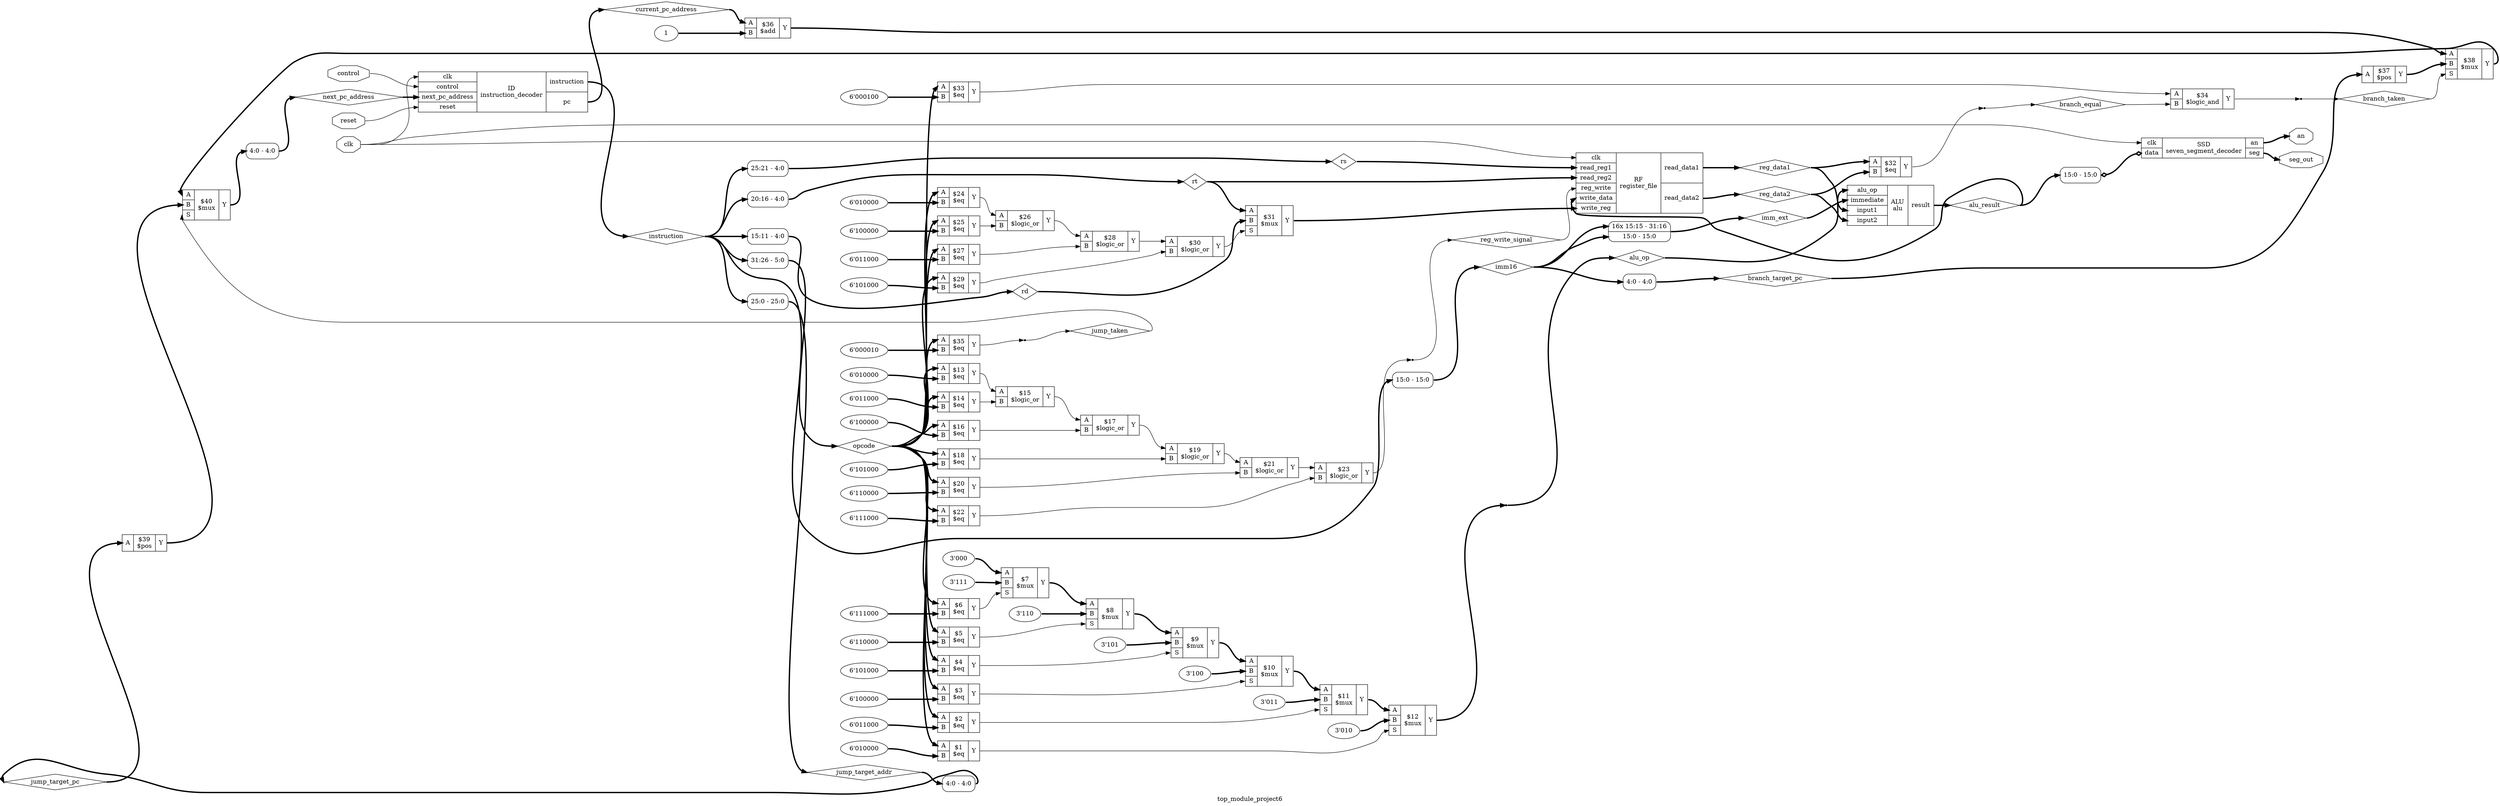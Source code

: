 digraph "top_module_project6" {
label="top_module_project6";
rankdir="LR";
remincross=true;
n41 [ shape=diamond, label="jump_target_pc", color="black", fontcolor="black" ];
n42 [ shape=diamond, label="branch_target_pc", color="black", fontcolor="black" ];
n43 [ shape=diamond, label="jump_taken", color="black", fontcolor="black" ];
n44 [ shape=diamond, label="branch_taken", color="black", fontcolor="black" ];
n45 [ shape=diamond, label="branch_equal", color="black", fontcolor="black" ];
n46 [ shape=diamond, label="alu_result", color="black", fontcolor="black" ];
n47 [ shape=diamond, label="reg_write_signal", color="black", fontcolor="black" ];
n48 [ shape=diamond, label="alu_op", color="black", fontcolor="black" ];
n49 [ shape=diamond, label="reg_data2", color="black", fontcolor="black" ];
n50 [ shape=diamond, label="reg_data1", color="black", fontcolor="black" ];
n51 [ shape=diamond, label="imm_ext", color="black", fontcolor="black" ];
n52 [ shape=diamond, label="jump_target_addr", color="black", fontcolor="black" ];
n53 [ shape=diamond, label="imm16", color="black", fontcolor="black" ];
n54 [ shape=diamond, label="rd", color="black", fontcolor="black" ];
n55 [ shape=diamond, label="rt", color="black", fontcolor="black" ];
n56 [ shape=diamond, label="rs", color="black", fontcolor="black" ];
n57 [ shape=diamond, label="opcode", color="black", fontcolor="black" ];
n58 [ shape=diamond, label="instruction", color="black", fontcolor="black" ];
n59 [ shape=diamond, label="next_pc_address", color="black", fontcolor="black" ];
n60 [ shape=diamond, label="current_pc_address", color="black", fontcolor="black" ];
n61 [ shape=octagon, label="an", color="black", fontcolor="black" ];
n62 [ shape=octagon, label="seg_out", color="black", fontcolor="black" ];
n63 [ shape=octagon, label="control", color="black", fontcolor="black" ];
n64 [ shape=octagon, label="reset", color="black", fontcolor="black" ];
n65 [ shape=octagon, label="clk", color="black", fontcolor="black" ];
c68 [ shape=record, label="{{<p65> clk|<p66> data}|SSD\nseven_segment_decoder|{<p61> an|<p67> seg}}",  ];
x0 [ shape=record, style=rounded, label="<s0> 15:0 - 15:0 ", color="black", fontcolor="black" ];
x0:e -> c68:p66:w [arrowhead=odiamond, arrowtail=odiamond, dir=both, color="black", fontcolor="black", style="setlinewidth(3)", label=""];
c73 [ shape=record, label="{{<p69> A|<p70> B|<p71> S}|$40\n$mux|{<p72> Y}}",  ];
c74 [ shape=record, label="{{<p69> A}|$39\n$pos|{<p72> Y}}",  ];
c75 [ shape=record, label="{{<p69> A|<p70> B|<p71> S}|$38\n$mux|{<p72> Y}}",  ];
c76 [ shape=record, label="{{<p69> A}|$37\n$pos|{<p72> Y}}",  ];
v1 [ label="1" ];
c77 [ shape=record, label="{{<p69> A|<p70> B}|$36\n$add|{<p72> Y}}",  ];
v2 [ label="6'000010" ];
c78 [ shape=record, label="{{<p69> A|<p70> B}|$35\n$eq|{<p72> Y}}",  ];
c79 [ shape=record, label="{{<p69> A|<p70> B}|$34\n$logic_and|{<p72> Y}}",  ];
v3 [ label="6'000100" ];
c80 [ shape=record, label="{{<p69> A|<p70> B}|$33\n$eq|{<p72> Y}}",  ];
c81 [ shape=record, label="{{<p69> A|<p70> B}|$32\n$eq|{<p72> Y}}",  ];
c86 [ shape=record, label="{{<p48> alu_op|<p82> immediate|<p83> input1|<p84> input2}|ALU\nalu|{<p85> result}}",  ];
c87 [ shape=record, label="{{<p69> A|<p70> B|<p71> S}|$31\n$mux|{<p72> Y}}",  ];
c88 [ shape=record, label="{{<p69> A|<p70> B}|$30\n$logic_or|{<p72> Y}}",  ];
v4 [ label="6'101000" ];
c89 [ shape=record, label="{{<p69> A|<p70> B}|$29\n$eq|{<p72> Y}}",  ];
c90 [ shape=record, label="{{<p69> A|<p70> B}|$28\n$logic_or|{<p72> Y}}",  ];
v5 [ label="6'011000" ];
c91 [ shape=record, label="{{<p69> A|<p70> B}|$27\n$eq|{<p72> Y}}",  ];
c92 [ shape=record, label="{{<p69> A|<p70> B}|$26\n$logic_or|{<p72> Y}}",  ];
v6 [ label="6'100000" ];
c93 [ shape=record, label="{{<p69> A|<p70> B}|$25\n$eq|{<p72> Y}}",  ];
v7 [ label="6'010000" ];
c94 [ shape=record, label="{{<p69> A|<p70> B}|$24\n$eq|{<p72> Y}}",  ];
c102 [ shape=record, label="{{<p65> clk|<p95> read_reg1|<p96> read_reg2|<p97> reg_write|<p98> write_data|<p99> write_reg}|RF\nregister_file|{<p100> read_data1|<p101> read_data2}}",  ];
c103 [ shape=record, label="{{<p69> A|<p70> B}|$23\n$logic_or|{<p72> Y}}",  ];
v8 [ label="6'111000" ];
c104 [ shape=record, label="{{<p69> A|<p70> B}|$22\n$eq|{<p72> Y}}",  ];
c105 [ shape=record, label="{{<p69> A|<p70> B}|$21\n$logic_or|{<p72> Y}}",  ];
v9 [ label="6'110000" ];
c106 [ shape=record, label="{{<p69> A|<p70> B}|$20\n$eq|{<p72> Y}}",  ];
c107 [ shape=record, label="{{<p69> A|<p70> B}|$19\n$logic_or|{<p72> Y}}",  ];
v10 [ label="6'101000" ];
c108 [ shape=record, label="{{<p69> A|<p70> B}|$18\n$eq|{<p72> Y}}",  ];
c109 [ shape=record, label="{{<p69> A|<p70> B}|$17\n$logic_or|{<p72> Y}}",  ];
v11 [ label="6'100000" ];
c110 [ shape=record, label="{{<p69> A|<p70> B}|$16\n$eq|{<p72> Y}}",  ];
c111 [ shape=record, label="{{<p69> A|<p70> B}|$15\n$logic_or|{<p72> Y}}",  ];
v12 [ label="6'011000" ];
c112 [ shape=record, label="{{<p69> A|<p70> B}|$14\n$eq|{<p72> Y}}",  ];
v13 [ label="6'010000" ];
c113 [ shape=record, label="{{<p69> A|<p70> B}|$13\n$eq|{<p72> Y}}",  ];
v14 [ label="3'010" ];
c114 [ shape=record, label="{{<p69> A|<p70> B|<p71> S}|$12\n$mux|{<p72> Y}}",  ];
v15 [ label="3'011" ];
c115 [ shape=record, label="{{<p69> A|<p70> B|<p71> S}|$11\n$mux|{<p72> Y}}",  ];
v16 [ label="3'100" ];
c116 [ shape=record, label="{{<p69> A|<p70> B|<p71> S}|$10\n$mux|{<p72> Y}}",  ];
v17 [ label="3'101" ];
c117 [ shape=record, label="{{<p69> A|<p70> B|<p71> S}|$9\n$mux|{<p72> Y}}",  ];
v18 [ label="3'110" ];
c118 [ shape=record, label="{{<p69> A|<p70> B|<p71> S}|$8\n$mux|{<p72> Y}}",  ];
v19 [ label="3'111" ];
v20 [ label="3'000" ];
c119 [ shape=record, label="{{<p69> A|<p70> B|<p71> S}|$7\n$mux|{<p72> Y}}",  ];
v21 [ label="6'111000" ];
c120 [ shape=record, label="{{<p69> A|<p70> B}|$6\n$eq|{<p72> Y}}",  ];
v22 [ label="6'110000" ];
c121 [ shape=record, label="{{<p69> A|<p70> B}|$5\n$eq|{<p72> Y}}",  ];
v23 [ label="6'101000" ];
c122 [ shape=record, label="{{<p69> A|<p70> B}|$4\n$eq|{<p72> Y}}",  ];
v24 [ label="6'100000" ];
c123 [ shape=record, label="{{<p69> A|<p70> B}|$3\n$eq|{<p72> Y}}",  ];
v25 [ label="6'011000" ];
c124 [ shape=record, label="{{<p69> A|<p70> B}|$2\n$eq|{<p72> Y}}",  ];
v26 [ label="6'010000" ];
c125 [ shape=record, label="{{<p69> A|<p70> B}|$1\n$eq|{<p72> Y}}",  ];
c127 [ shape=record, label="{{<p65> clk|<p63> control|<p59> next_pc_address|<p64> reset}|ID\ninstruction_decoder|{<p58> instruction|<p126> pc}}",  ];
x27 [ shape=record, style=rounded, label="<s0> 31:26 - 5:0 ", color="black", fontcolor="black" ];
x28 [ shape=record, style=rounded, label="<s0> 25:21 - 4:0 ", color="black", fontcolor="black" ];
x29 [ shape=record, style=rounded, label="<s0> 20:16 - 4:0 ", color="black", fontcolor="black" ];
x30 [ shape=record, style=rounded, label="<s0> 15:11 - 4:0 ", color="black", fontcolor="black" ];
x31 [ shape=record, style=rounded, label="<s0> 15:0 - 15:0 ", color="black", fontcolor="black" ];
x32 [ shape=record, style=rounded, label="<s0> 25:0 - 25:0 ", color="black", fontcolor="black" ];
x33 [ shape=record, style=rounded, label="<s16> 16x 15:15 - 31:16 |<s0> 15:0 - 15:0 ", color="black", fontcolor="black" ];
x34 [shape=point, ];
x35 [shape=point, ];
x36 [shape=point, ];
x37 [shape=point, ];
x38 [shape=point, ];
x39 [ shape=record, style=rounded, label="<s0> 4:0 - 4:0 ", color="black", fontcolor="black" ];
x40 [ shape=record, style=rounded, label="<s0> 4:0 - 4:0 ", color="black", fontcolor="black" ];
x41 [ shape=record, style=rounded, label="<s0> 4:0 - 4:0 ", color="black", fontcolor="black" ];
c73:p72:e -> x41:s0:w [color="black", fontcolor="black", style="setlinewidth(3)", label=""];
c87:p72:e -> c102:p99:w [color="black", fontcolor="black", style="setlinewidth(3)", label=""];
c88:p72:e -> c87:p71:w [color="black", fontcolor="black", label=""];
c89:p72:e -> c88:p70:w [color="black", fontcolor="black", label=""];
c90:p72:e -> c88:p69:w [color="black", fontcolor="black", label=""];
c91:p72:e -> c90:p70:w [color="black", fontcolor="black", label=""];
c92:p72:e -> c90:p69:w [color="black", fontcolor="black", label=""];
c93:p72:e -> c92:p70:w [color="black", fontcolor="black", label=""];
c94:p72:e -> c92:p69:w [color="black", fontcolor="black", label=""];
c103:p72:e -> x35:w [color="black", fontcolor="black", label=""];
c104:p72:e -> c103:p70:w [color="black", fontcolor="black", label=""];
c74:p72:e -> c73:p70:w [color="black", fontcolor="black", style="setlinewidth(3)", label=""];
c105:p72:e -> c103:p69:w [color="black", fontcolor="black", label=""];
c106:p72:e -> c105:p70:w [color="black", fontcolor="black", label=""];
c107:p72:e -> c105:p69:w [color="black", fontcolor="black", label=""];
c108:p72:e -> c107:p70:w [color="black", fontcolor="black", label=""];
c109:p72:e -> c107:p69:w [color="black", fontcolor="black", label=""];
c110:p72:e -> c109:p70:w [color="black", fontcolor="black", label=""];
c111:p72:e -> c109:p69:w [color="black", fontcolor="black", label=""];
c112:p72:e -> c111:p70:w [color="black", fontcolor="black", label=""];
c113:p72:e -> c111:p69:w [color="black", fontcolor="black", label=""];
c114:p72:e -> x34:w [color="black", fontcolor="black", style="setlinewidth(3)", label=""];
c75:p72:e -> c73:p69:w [color="black", fontcolor="black", style="setlinewidth(3)", label=""];
c115:p72:e -> c114:p69:w [color="black", fontcolor="black", style="setlinewidth(3)", label=""];
c116:p72:e -> c115:p69:w [color="black", fontcolor="black", style="setlinewidth(3)", label=""];
c117:p72:e -> c116:p69:w [color="black", fontcolor="black", style="setlinewidth(3)", label=""];
c118:p72:e -> c117:p69:w [color="black", fontcolor="black", style="setlinewidth(3)", label=""];
c119:p72:e -> c118:p69:w [color="black", fontcolor="black", style="setlinewidth(3)", label=""];
c120:p72:e -> c119:p71:w [color="black", fontcolor="black", label=""];
c121:p72:e -> c118:p71:w [color="black", fontcolor="black", label=""];
c122:p72:e -> c117:p71:w [color="black", fontcolor="black", label=""];
c123:p72:e -> c116:p71:w [color="black", fontcolor="black", label=""];
c124:p72:e -> c115:p71:w [color="black", fontcolor="black", label=""];
c76:p72:e -> c75:p70:w [color="black", fontcolor="black", style="setlinewidth(3)", label=""];
c125:p72:e -> c114:p71:w [color="black", fontcolor="black", label=""];
x40:e -> n41:w [color="black", fontcolor="black", style="setlinewidth(3)", label=""];
n41:e -> c74:p69:w [color="black", fontcolor="black", style="setlinewidth(3)", label=""];
x39:e -> n42:w [color="black", fontcolor="black", style="setlinewidth(3)", label=""];
n42:e -> c76:p69:w [color="black", fontcolor="black", style="setlinewidth(3)", label=""];
x38:e -> n43:w [color="black", fontcolor="black", label=""];
n43:e -> c73:p71:w [color="black", fontcolor="black", label=""];
x37:e -> n44:w [color="black", fontcolor="black", label=""];
n44:e -> c75:p71:w [color="black", fontcolor="black", label=""];
x36:e -> n45:w [color="black", fontcolor="black", label=""];
n45:e -> c79:p70:w [color="black", fontcolor="black", label=""];
c86:p85:e -> n46:w [color="black", fontcolor="black", style="setlinewidth(3)", label=""];
n46:e -> c102:p98:w [color="black", fontcolor="black", style="setlinewidth(3)", label=""];
n46:e -> x0:s0:w [color="black", fontcolor="black", style="setlinewidth(3)", label=""];
x35:e -> n47:w [color="black", fontcolor="black", label=""];
n47:e -> c102:p97:w [color="black", fontcolor="black", label=""];
x34:e -> n48:w [color="black", fontcolor="black", style="setlinewidth(3)", label=""];
n48:e -> c86:p48:w [color="black", fontcolor="black", style="setlinewidth(3)", label=""];
c102:p101:e -> n49:w [color="black", fontcolor="black", style="setlinewidth(3)", label=""];
n49:e -> c81:p70:w [color="black", fontcolor="black", style="setlinewidth(3)", label=""];
n49:e -> c86:p84:w [color="black", fontcolor="black", style="setlinewidth(3)", label=""];
c77:p72:e -> c75:p69:w [color="black", fontcolor="black", style="setlinewidth(3)", label=""];
c102:p100:e -> n50:w [color="black", fontcolor="black", style="setlinewidth(3)", label=""];
n50:e -> c81:p69:w [color="black", fontcolor="black", style="setlinewidth(3)", label=""];
n50:e -> c86:p83:w [color="black", fontcolor="black", style="setlinewidth(3)", label=""];
x33:e -> n51:w [color="black", fontcolor="black", style="setlinewidth(3)", label=""];
n51:e -> c86:p82:w [color="black", fontcolor="black", style="setlinewidth(3)", label=""];
x32:e -> n52:w [color="black", fontcolor="black", style="setlinewidth(3)", label=""];
n52:e -> x40:s0:w [color="black", fontcolor="black", style="setlinewidth(3)", label=""];
x31:e -> n53:w [color="black", fontcolor="black", style="setlinewidth(3)", label=""];
n53:e -> x33:s0:w [color="black", fontcolor="black", style="setlinewidth(3)", label=""];
n53:e -> x33:s16:w [color="black", fontcolor="black", style="setlinewidth(3)", label=""];
n53:e -> x39:s0:w [color="black", fontcolor="black", style="setlinewidth(3)", label=""];
x30:e -> n54:w [color="black", fontcolor="black", style="setlinewidth(3)", label=""];
n54:e -> c87:p70:w [color="black", fontcolor="black", style="setlinewidth(3)", label=""];
x29:e -> n55:w [color="black", fontcolor="black", style="setlinewidth(3)", label=""];
n55:e -> c102:p96:w [color="black", fontcolor="black", style="setlinewidth(3)", label=""];
n55:e -> c87:p69:w [color="black", fontcolor="black", style="setlinewidth(3)", label=""];
x28:e -> n56:w [color="black", fontcolor="black", style="setlinewidth(3)", label=""];
n56:e -> c102:p95:w [color="black", fontcolor="black", style="setlinewidth(3)", label=""];
x27:e -> n57:w [color="black", fontcolor="black", style="setlinewidth(3)", label=""];
n57:e -> c104:p69:w [color="black", fontcolor="black", style="setlinewidth(3)", label=""];
n57:e -> c106:p69:w [color="black", fontcolor="black", style="setlinewidth(3)", label=""];
n57:e -> c108:p69:w [color="black", fontcolor="black", style="setlinewidth(3)", label=""];
n57:e -> c110:p69:w [color="black", fontcolor="black", style="setlinewidth(3)", label=""];
n57:e -> c112:p69:w [color="black", fontcolor="black", style="setlinewidth(3)", label=""];
n57:e -> c113:p69:w [color="black", fontcolor="black", style="setlinewidth(3)", label=""];
n57:e -> c120:p69:w [color="black", fontcolor="black", style="setlinewidth(3)", label=""];
n57:e -> c121:p69:w [color="black", fontcolor="black", style="setlinewidth(3)", label=""];
n57:e -> c122:p69:w [color="black", fontcolor="black", style="setlinewidth(3)", label=""];
n57:e -> c123:p69:w [color="black", fontcolor="black", style="setlinewidth(3)", label=""];
n57:e -> c124:p69:w [color="black", fontcolor="black", style="setlinewidth(3)", label=""];
n57:e -> c125:p69:w [color="black", fontcolor="black", style="setlinewidth(3)", label=""];
n57:e -> c78:p69:w [color="black", fontcolor="black", style="setlinewidth(3)", label=""];
n57:e -> c80:p69:w [color="black", fontcolor="black", style="setlinewidth(3)", label=""];
n57:e -> c89:p69:w [color="black", fontcolor="black", style="setlinewidth(3)", label=""];
n57:e -> c91:p69:w [color="black", fontcolor="black", style="setlinewidth(3)", label=""];
n57:e -> c93:p69:w [color="black", fontcolor="black", style="setlinewidth(3)", label=""];
n57:e -> c94:p69:w [color="black", fontcolor="black", style="setlinewidth(3)", label=""];
c127:p58:e -> n58:w [color="black", fontcolor="black", style="setlinewidth(3)", label=""];
n58:e -> x27:s0:w [color="black", fontcolor="black", style="setlinewidth(3)", label=""];
n58:e -> x28:s0:w [color="black", fontcolor="black", style="setlinewidth(3)", label=""];
n58:e -> x29:s0:w [color="black", fontcolor="black", style="setlinewidth(3)", label=""];
n58:e -> x30:s0:w [color="black", fontcolor="black", style="setlinewidth(3)", label=""];
n58:e -> x31:s0:w [color="black", fontcolor="black", style="setlinewidth(3)", label=""];
n58:e -> x32:s0:w [color="black", fontcolor="black", style="setlinewidth(3)", label=""];
x41:e -> n59:w [color="black", fontcolor="black", style="setlinewidth(3)", label=""];
n59:e -> c127:p59:w [color="black", fontcolor="black", style="setlinewidth(3)", label=""];
c78:p72:e -> x38:w [color="black", fontcolor="black", label=""];
c127:p126:e -> n60:w [color="black", fontcolor="black", style="setlinewidth(3)", label=""];
n60:e -> c77:p69:w [color="black", fontcolor="black", style="setlinewidth(3)", label=""];
c68:p61:e -> n61:w [color="black", fontcolor="black", style="setlinewidth(3)", label=""];
c68:p67:e -> n62:w [color="black", fontcolor="black", style="setlinewidth(3)", label=""];
n63:e -> c127:p63:w [color="black", fontcolor="black", label=""];
n64:e -> c127:p64:w [color="black", fontcolor="black", label=""];
n65:e -> c102:p65:w [color="black", fontcolor="black", label=""];
n65:e -> c127:p65:w [color="black", fontcolor="black", label=""];
n65:e -> c68:p65:w [color="black", fontcolor="black", label=""];
c79:p72:e -> x37:w [color="black", fontcolor="black", label=""];
c80:p72:e -> c79:p69:w [color="black", fontcolor="black", label=""];
c81:p72:e -> x36:w [color="black", fontcolor="black", label=""];
v1:e -> c77:p70:w [color="black", fontcolor="black", style="setlinewidth(3)", label=""];
v10:e -> c108:p70:w [color="black", fontcolor="black", style="setlinewidth(3)", label=""];
v11:e -> c110:p70:w [color="black", fontcolor="black", style="setlinewidth(3)", label=""];
v12:e -> c112:p70:w [color="black", fontcolor="black", style="setlinewidth(3)", label=""];
v13:e -> c113:p70:w [color="black", fontcolor="black", style="setlinewidth(3)", label=""];
v14:e -> c114:p70:w [color="black", fontcolor="black", style="setlinewidth(3)", label=""];
v15:e -> c115:p70:w [color="black", fontcolor="black", style="setlinewidth(3)", label=""];
v16:e -> c116:p70:w [color="black", fontcolor="black", style="setlinewidth(3)", label=""];
v17:e -> c117:p70:w [color="black", fontcolor="black", style="setlinewidth(3)", label=""];
v18:e -> c118:p70:w [color="black", fontcolor="black", style="setlinewidth(3)", label=""];
v19:e -> c119:p70:w [color="black", fontcolor="black", style="setlinewidth(3)", label=""];
v2:e -> c78:p70:w [color="black", fontcolor="black", style="setlinewidth(3)", label=""];
v20:e -> c119:p69:w [color="black", fontcolor="black", style="setlinewidth(3)", label=""];
v21:e -> c120:p70:w [color="black", fontcolor="black", style="setlinewidth(3)", label=""];
v22:e -> c121:p70:w [color="black", fontcolor="black", style="setlinewidth(3)", label=""];
v23:e -> c122:p70:w [color="black", fontcolor="black", style="setlinewidth(3)", label=""];
v24:e -> c123:p70:w [color="black", fontcolor="black", style="setlinewidth(3)", label=""];
v25:e -> c124:p70:w [color="black", fontcolor="black", style="setlinewidth(3)", label=""];
v26:e -> c125:p70:w [color="black", fontcolor="black", style="setlinewidth(3)", label=""];
v3:e -> c80:p70:w [color="black", fontcolor="black", style="setlinewidth(3)", label=""];
v4:e -> c89:p70:w [color="black", fontcolor="black", style="setlinewidth(3)", label=""];
v5:e -> c91:p70:w [color="black", fontcolor="black", style="setlinewidth(3)", label=""];
v6:e -> c93:p70:w [color="black", fontcolor="black", style="setlinewidth(3)", label=""];
v7:e -> c94:p70:w [color="black", fontcolor="black", style="setlinewidth(3)", label=""];
v8:e -> c104:p70:w [color="black", fontcolor="black", style="setlinewidth(3)", label=""];
v9:e -> c106:p70:w [color="black", fontcolor="black", style="setlinewidth(3)", label=""];
}
